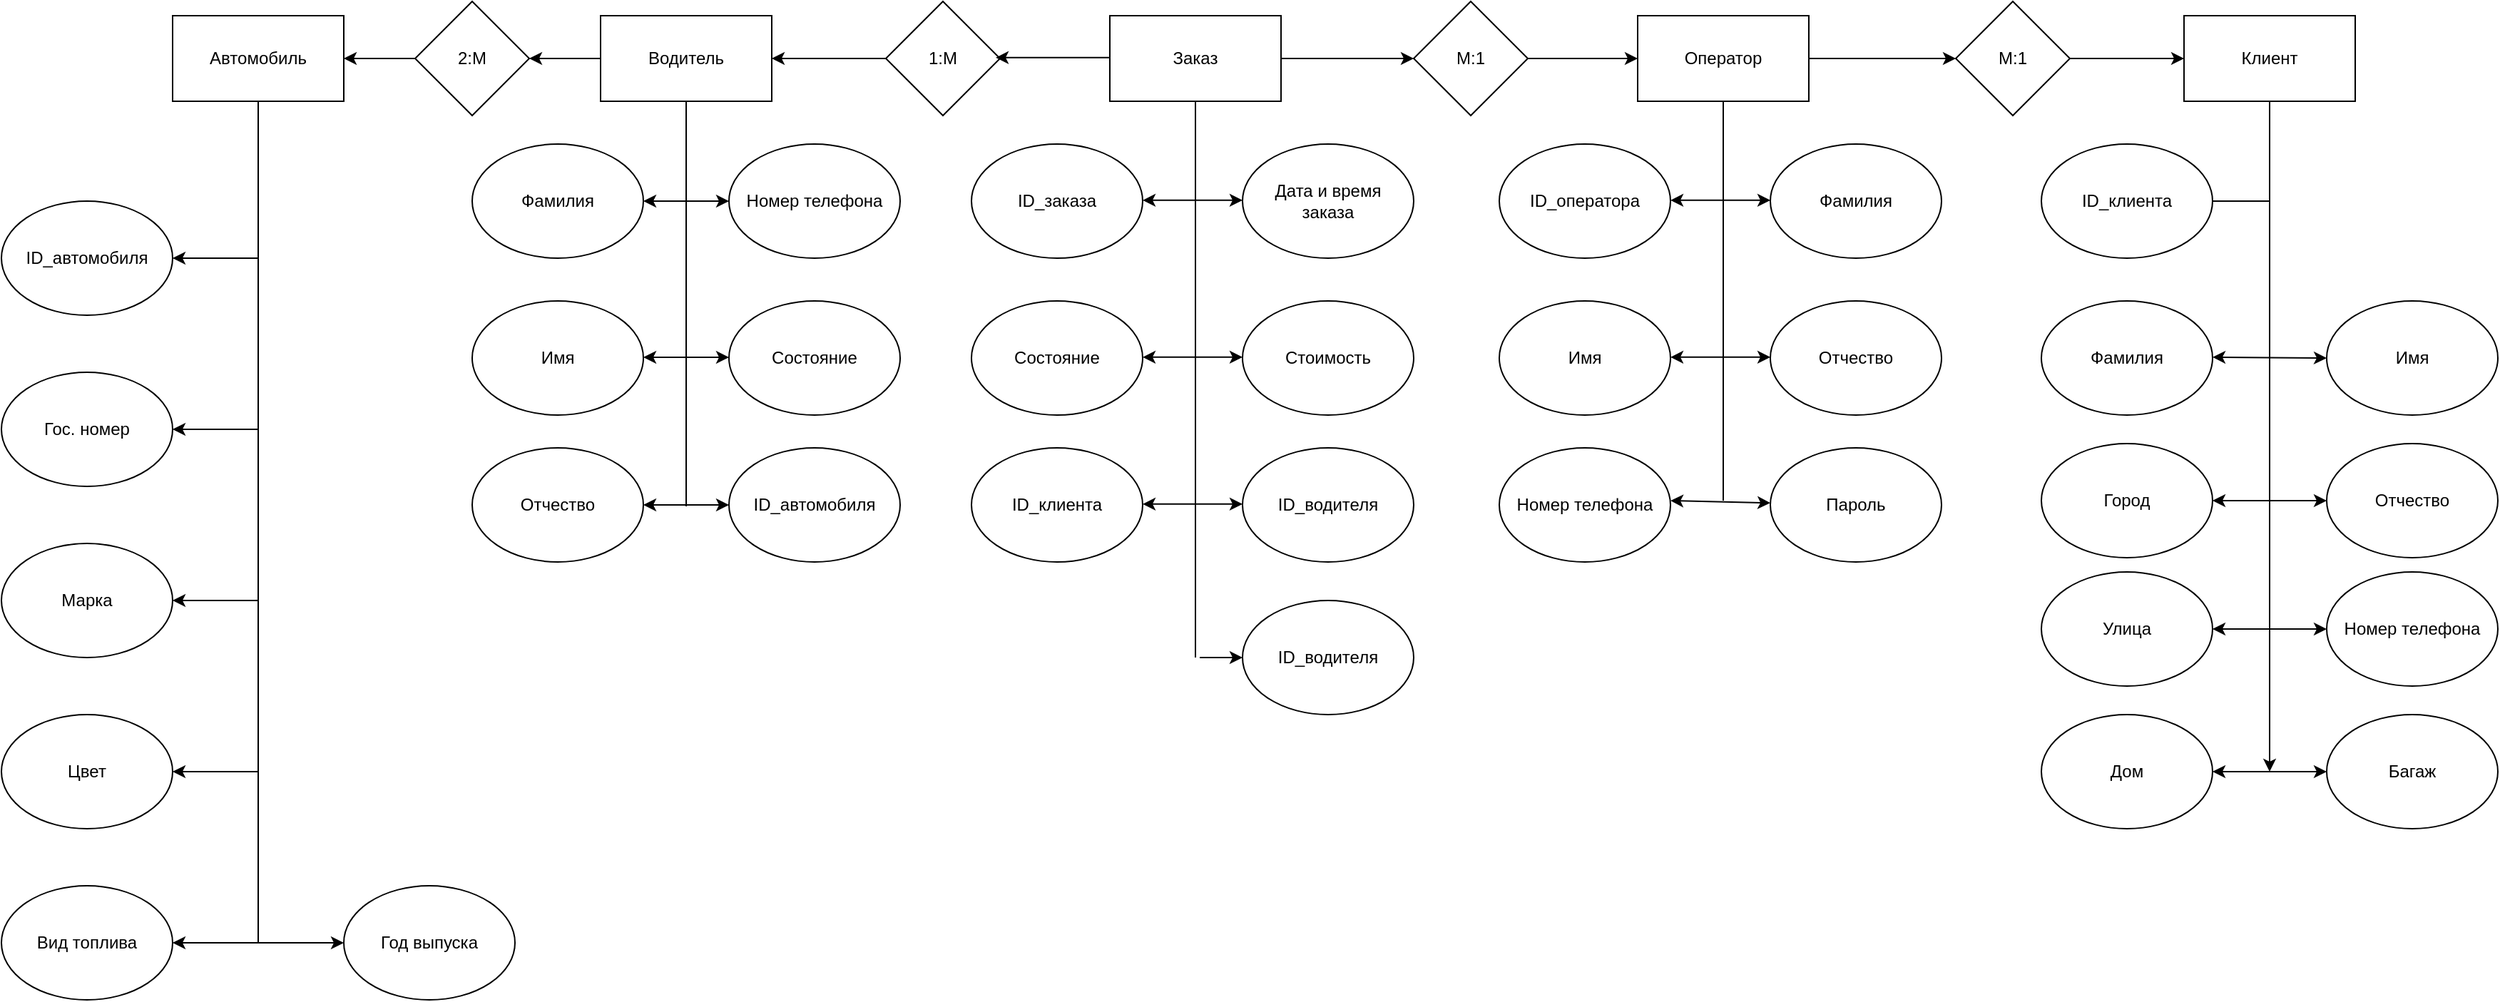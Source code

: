 <mxfile version="17.4.2" type="github">
  <diagram id="wJs7uezQoKORum_-_IQa" name="Page-1">
    <mxGraphModel dx="478" dy="826" grid="1" gridSize="10" guides="1" tooltips="1" connect="1" arrows="1" fold="1" page="1" pageScale="1" pageWidth="2336" pageHeight="1654" math="0" shadow="0">
      <root>
        <mxCell id="0" />
        <mxCell id="1" parent="0" />
        <mxCell id="5lQl1Uw1KeCLuTtpGHMp-9" style="edgeStyle=orthogonalEdgeStyle;rounded=0;orthogonalLoop=1;jettySize=auto;html=1;exitX=0.5;exitY=1;exitDx=0;exitDy=0;entryX=0;entryY=0.5;entryDx=0;entryDy=0;" parent="1" source="5lQl1Uw1KeCLuTtpGHMp-1" target="5lQl1Uw1KeCLuTtpGHMp-8" edge="1">
          <mxGeometry relative="1" as="geometry">
            <mxPoint x="230" y="720" as="targetPoint" />
            <Array as="points">
              <mxPoint x="230" y="720" />
            </Array>
          </mxGeometry>
        </mxCell>
        <mxCell id="5lQl1Uw1KeCLuTtpGHMp-1" value="Автомобиль" style="rounded=0;whiteSpace=wrap;html=1;shadow=0;" parent="1" vertex="1">
          <mxGeometry x="170" y="70" width="120" height="60" as="geometry" />
        </mxCell>
        <mxCell id="5lQl1Uw1KeCLuTtpGHMp-2" value="ID_автомобиля" style="ellipse;whiteSpace=wrap;html=1;shadow=0;" parent="1" vertex="1">
          <mxGeometry x="50" y="200" width="120" height="80" as="geometry" />
        </mxCell>
        <mxCell id="5lQl1Uw1KeCLuTtpGHMp-4" value="Гос. номер" style="ellipse;whiteSpace=wrap;html=1;shadow=0;" parent="1" vertex="1">
          <mxGeometry x="50" y="320" width="120" height="80" as="geometry" />
        </mxCell>
        <mxCell id="5lQl1Uw1KeCLuTtpGHMp-5" value="Марка" style="ellipse;whiteSpace=wrap;html=1;shadow=0;" parent="1" vertex="1">
          <mxGeometry x="50" y="440" width="120" height="80" as="geometry" />
        </mxCell>
        <mxCell id="5lQl1Uw1KeCLuTtpGHMp-6" value="Цвет" style="ellipse;whiteSpace=wrap;html=1;shadow=0;" parent="1" vertex="1">
          <mxGeometry x="50" y="560" width="120" height="80" as="geometry" />
        </mxCell>
        <mxCell id="5lQl1Uw1KeCLuTtpGHMp-7" value="Вид топлива" style="ellipse;whiteSpace=wrap;html=1;shadow=0;" parent="1" vertex="1">
          <mxGeometry x="50" y="680" width="120" height="80" as="geometry" />
        </mxCell>
        <mxCell id="5lQl1Uw1KeCLuTtpGHMp-8" value="Год выпуска" style="ellipse;whiteSpace=wrap;html=1;shadow=0;" parent="1" vertex="1">
          <mxGeometry x="290" y="680" width="120" height="80" as="geometry" />
        </mxCell>
        <mxCell id="5lQl1Uw1KeCLuTtpGHMp-10" value="" style="endArrow=classic;html=1;rounded=0;entryX=1;entryY=0.5;entryDx=0;entryDy=0;" parent="1" target="5lQl1Uw1KeCLuTtpGHMp-7" edge="1">
          <mxGeometry width="50" height="50" relative="1" as="geometry">
            <mxPoint x="230" y="720" as="sourcePoint" />
            <mxPoint x="250" y="520" as="targetPoint" />
          </mxGeometry>
        </mxCell>
        <mxCell id="5lQl1Uw1KeCLuTtpGHMp-11" value="" style="endArrow=classic;html=1;rounded=0;entryX=1;entryY=0.5;entryDx=0;entryDy=0;" parent="1" target="5lQl1Uw1KeCLuTtpGHMp-6" edge="1">
          <mxGeometry width="50" height="50" relative="1" as="geometry">
            <mxPoint x="230" y="600" as="sourcePoint" />
            <mxPoint x="250" y="430" as="targetPoint" />
          </mxGeometry>
        </mxCell>
        <mxCell id="5lQl1Uw1KeCLuTtpGHMp-12" value="" style="endArrow=classic;html=1;rounded=0;entryX=1;entryY=0.5;entryDx=0;entryDy=0;" parent="1" target="5lQl1Uw1KeCLuTtpGHMp-5" edge="1">
          <mxGeometry width="50" height="50" relative="1" as="geometry">
            <mxPoint x="230" y="480" as="sourcePoint" />
            <mxPoint x="250" y="430" as="targetPoint" />
          </mxGeometry>
        </mxCell>
        <mxCell id="5lQl1Uw1KeCLuTtpGHMp-13" value="" style="endArrow=classic;html=1;rounded=0;entryX=1;entryY=0.5;entryDx=0;entryDy=0;" parent="1" target="5lQl1Uw1KeCLuTtpGHMp-4" edge="1">
          <mxGeometry width="50" height="50" relative="1" as="geometry">
            <mxPoint x="230" y="360" as="sourcePoint" />
            <mxPoint x="250" y="310" as="targetPoint" />
          </mxGeometry>
        </mxCell>
        <mxCell id="5lQl1Uw1KeCLuTtpGHMp-14" value="" style="endArrow=classic;html=1;rounded=0;entryX=1;entryY=0.5;entryDx=0;entryDy=0;" parent="1" target="5lQl1Uw1KeCLuTtpGHMp-2" edge="1">
          <mxGeometry width="50" height="50" relative="1" as="geometry">
            <mxPoint x="230" y="240" as="sourcePoint" />
            <mxPoint x="250" y="310" as="targetPoint" />
          </mxGeometry>
        </mxCell>
        <mxCell id="5lQl1Uw1KeCLuTtpGHMp-16" value="" style="edgeStyle=orthogonalEdgeStyle;rounded=0;orthogonalLoop=1;jettySize=auto;html=1;" parent="1" source="5lQl1Uw1KeCLuTtpGHMp-15" target="5lQl1Uw1KeCLuTtpGHMp-1" edge="1">
          <mxGeometry relative="1" as="geometry" />
        </mxCell>
        <mxCell id="5lQl1Uw1KeCLuTtpGHMp-15" value="2:М" style="rhombus;whiteSpace=wrap;html=1;shadow=0;" parent="1" vertex="1">
          <mxGeometry x="340" y="60" width="80" height="80" as="geometry" />
        </mxCell>
        <mxCell id="5lQl1Uw1KeCLuTtpGHMp-18" value="" style="edgeStyle=orthogonalEdgeStyle;rounded=0;orthogonalLoop=1;jettySize=auto;html=1;" parent="1" source="5lQl1Uw1KeCLuTtpGHMp-17" target="5lQl1Uw1KeCLuTtpGHMp-15" edge="1">
          <mxGeometry relative="1" as="geometry" />
        </mxCell>
        <mxCell id="5lQl1Uw1KeCLuTtpGHMp-17" value="Водитель" style="rounded=0;whiteSpace=wrap;html=1;shadow=0;" parent="1" vertex="1">
          <mxGeometry x="470" y="70" width="120" height="60" as="geometry" />
        </mxCell>
        <mxCell id="5lQl1Uw1KeCLuTtpGHMp-19" value="Фамилия" style="ellipse;whiteSpace=wrap;html=1;shadow=0;" parent="1" vertex="1">
          <mxGeometry x="380" y="160" width="120" height="80" as="geometry" />
        </mxCell>
        <mxCell id="5lQl1Uw1KeCLuTtpGHMp-20" value="Имя" style="ellipse;whiteSpace=wrap;html=1;shadow=0;" parent="1" vertex="1">
          <mxGeometry x="380" y="270" width="120" height="80" as="geometry" />
        </mxCell>
        <mxCell id="5lQl1Uw1KeCLuTtpGHMp-21" value="Отчество" style="ellipse;whiteSpace=wrap;html=1;shadow=0;" parent="1" vertex="1">
          <mxGeometry x="380" y="373" width="120" height="80" as="geometry" />
        </mxCell>
        <mxCell id="5lQl1Uw1KeCLuTtpGHMp-22" value="Номер телефона" style="ellipse;whiteSpace=wrap;html=1;shadow=0;" parent="1" vertex="1">
          <mxGeometry x="560" y="160" width="120" height="80" as="geometry" />
        </mxCell>
        <mxCell id="5lQl1Uw1KeCLuTtpGHMp-23" value="Состояние" style="ellipse;whiteSpace=wrap;html=1;shadow=0;" parent="1" vertex="1">
          <mxGeometry x="560" y="270" width="120" height="80" as="geometry" />
        </mxCell>
        <mxCell id="5lQl1Uw1KeCLuTtpGHMp-24" value="ID_автомобиля" style="ellipse;whiteSpace=wrap;html=1;shadow=0;" parent="1" vertex="1">
          <mxGeometry x="560" y="373" width="120" height="80" as="geometry" />
        </mxCell>
        <mxCell id="5lQl1Uw1KeCLuTtpGHMp-26" value="" style="endArrow=classic;startArrow=classic;html=1;rounded=0;entryX=0;entryY=0.5;entryDx=0;entryDy=0;exitX=1;exitY=0.5;exitDx=0;exitDy=0;" parent="1" source="5lQl1Uw1KeCLuTtpGHMp-19" target="5lQl1Uw1KeCLuTtpGHMp-22" edge="1">
          <mxGeometry width="50" height="50" relative="1" as="geometry">
            <mxPoint x="505" y="225" as="sourcePoint" />
            <mxPoint x="555" y="175" as="targetPoint" />
          </mxGeometry>
        </mxCell>
        <mxCell id="5lQl1Uw1KeCLuTtpGHMp-27" value="" style="endArrow=classic;startArrow=classic;html=1;rounded=0;entryX=0;entryY=0.5;entryDx=0;entryDy=0;exitX=1;exitY=0.5;exitDx=0;exitDy=0;" parent="1" edge="1">
          <mxGeometry width="50" height="50" relative="1" as="geometry">
            <mxPoint x="500" y="309.5" as="sourcePoint" />
            <mxPoint x="560" y="309.5" as="targetPoint" />
          </mxGeometry>
        </mxCell>
        <mxCell id="5lQl1Uw1KeCLuTtpGHMp-28" value="" style="endArrow=classic;startArrow=classic;html=1;rounded=0;entryX=0;entryY=0.5;entryDx=0;entryDy=0;exitX=1;exitY=0.5;exitDx=0;exitDy=0;" parent="1" edge="1">
          <mxGeometry width="50" height="50" relative="1" as="geometry">
            <mxPoint x="500" y="413" as="sourcePoint" />
            <mxPoint x="560" y="413" as="targetPoint" />
          </mxGeometry>
        </mxCell>
        <mxCell id="5lQl1Uw1KeCLuTtpGHMp-29" value="" style="endArrow=none;html=1;rounded=0;entryX=0.5;entryY=1;entryDx=0;entryDy=0;" parent="1" target="5lQl1Uw1KeCLuTtpGHMp-17" edge="1">
          <mxGeometry width="50" height="50" relative="1" as="geometry">
            <mxPoint x="530" y="414" as="sourcePoint" />
            <mxPoint x="580" y="364" as="targetPoint" />
          </mxGeometry>
        </mxCell>
        <mxCell id="5lQl1Uw1KeCLuTtpGHMp-30" value="1:М" style="rhombus;whiteSpace=wrap;html=1;shadow=0;" parent="1" vertex="1">
          <mxGeometry x="670" y="60" width="80" height="80" as="geometry" />
        </mxCell>
        <mxCell id="5lQl1Uw1KeCLuTtpGHMp-32" value="Заказ" style="rounded=0;whiteSpace=wrap;html=1;shadow=0;" parent="1" vertex="1">
          <mxGeometry x="827" y="70" width="120" height="60" as="geometry" />
        </mxCell>
        <mxCell id="5lQl1Uw1KeCLuTtpGHMp-36" value="ID_заказа" style="ellipse;whiteSpace=wrap;html=1;shadow=0;" parent="1" vertex="1">
          <mxGeometry x="730" y="160" width="120" height="80" as="geometry" />
        </mxCell>
        <mxCell id="5lQl1Uw1KeCLuTtpGHMp-37" value="Состояние" style="ellipse;whiteSpace=wrap;html=1;shadow=0;" parent="1" vertex="1">
          <mxGeometry x="730" y="270" width="120" height="80" as="geometry" />
        </mxCell>
        <mxCell id="5lQl1Uw1KeCLuTtpGHMp-39" value="Улица" style="ellipse;whiteSpace=wrap;html=1;shadow=0;" parent="1" vertex="1">
          <mxGeometry x="1480" y="460" width="120" height="80" as="geometry" />
        </mxCell>
        <mxCell id="5lQl1Uw1KeCLuTtpGHMp-40" value="Дом" style="ellipse;whiteSpace=wrap;html=1;shadow=0;" parent="1" vertex="1">
          <mxGeometry x="1480" y="560" width="120" height="80" as="geometry" />
        </mxCell>
        <mxCell id="5lQl1Uw1KeCLuTtpGHMp-41" value="Багаж" style="ellipse;whiteSpace=wrap;html=1;shadow=0;" parent="1" vertex="1">
          <mxGeometry x="1680" y="560" width="120" height="80" as="geometry" />
        </mxCell>
        <mxCell id="5lQl1Uw1KeCLuTtpGHMp-42" value="Стоимость" style="ellipse;whiteSpace=wrap;html=1;shadow=0;" parent="1" vertex="1">
          <mxGeometry x="920" y="270" width="120" height="80" as="geometry" />
        </mxCell>
        <mxCell id="5lQl1Uw1KeCLuTtpGHMp-43" value="ID_водителя" style="ellipse;whiteSpace=wrap;html=1;shadow=0;" parent="1" vertex="1">
          <mxGeometry x="920" y="373" width="120" height="80" as="geometry" />
        </mxCell>
        <mxCell id="5lQl1Uw1KeCLuTtpGHMp-44" value="ID_водителя" style="ellipse;whiteSpace=wrap;html=1;shadow=0;" parent="1" vertex="1">
          <mxGeometry x="920" y="480" width="120" height="80" as="geometry" />
        </mxCell>
        <mxCell id="5lQl1Uw1KeCLuTtpGHMp-46" value="Дата и время &lt;br&gt;заказа" style="ellipse;whiteSpace=wrap;html=1;shadow=0;" parent="1" vertex="1">
          <mxGeometry x="920" y="160" width="120" height="80" as="geometry" />
        </mxCell>
        <mxCell id="5lQl1Uw1KeCLuTtpGHMp-48" value="" style="endArrow=none;html=1;rounded=0;entryX=0.5;entryY=1;entryDx=0;entryDy=0;" parent="1" target="5lQl1Uw1KeCLuTtpGHMp-32" edge="1">
          <mxGeometry width="50" height="50" relative="1" as="geometry">
            <mxPoint x="887" y="520" as="sourcePoint" />
            <mxPoint x="970" y="380" as="targetPoint" />
          </mxGeometry>
        </mxCell>
        <mxCell id="5lQl1Uw1KeCLuTtpGHMp-49" value="" style="endArrow=classic;startArrow=classic;html=1;rounded=0;exitX=1;exitY=0.5;exitDx=0;exitDy=0;entryX=0;entryY=0.5;entryDx=0;entryDy=0;" parent="1" source="5lQl1Uw1KeCLuTtpGHMp-40" target="5lQl1Uw1KeCLuTtpGHMp-41" edge="1">
          <mxGeometry width="50" height="50" relative="1" as="geometry">
            <mxPoint x="1620" y="520" as="sourcePoint" />
            <mxPoint x="1680" y="520" as="targetPoint" />
          </mxGeometry>
        </mxCell>
        <mxCell id="5lQl1Uw1KeCLuTtpGHMp-51" value="" style="endArrow=classic;startArrow=classic;html=1;rounded=0;exitX=1;exitY=0.5;exitDx=0;exitDy=0;entryX=0;entryY=0.5;entryDx=0;entryDy=0;" parent="1" edge="1">
          <mxGeometry width="50" height="50" relative="1" as="geometry">
            <mxPoint x="850.0" y="412.41" as="sourcePoint" />
            <mxPoint x="920.0" y="412.41" as="targetPoint" />
          </mxGeometry>
        </mxCell>
        <mxCell id="5lQl1Uw1KeCLuTtpGHMp-52" value="" style="endArrow=classic;startArrow=classic;html=1;rounded=0;exitX=1;exitY=0.5;exitDx=0;exitDy=0;entryX=0;entryY=0.5;entryDx=0;entryDy=0;" parent="1" edge="1">
          <mxGeometry width="50" height="50" relative="1" as="geometry">
            <mxPoint x="850.0" y="309.41" as="sourcePoint" />
            <mxPoint x="920.0" y="309.41" as="targetPoint" />
          </mxGeometry>
        </mxCell>
        <mxCell id="5lQl1Uw1KeCLuTtpGHMp-53" value="" style="endArrow=classic;startArrow=classic;html=1;rounded=0;exitX=1;exitY=0.5;exitDx=0;exitDy=0;entryX=0;entryY=0.5;entryDx=0;entryDy=0;" parent="1" edge="1">
          <mxGeometry width="50" height="50" relative="1" as="geometry">
            <mxPoint x="850.0" y="199.41" as="sourcePoint" />
            <mxPoint x="920.0" y="199.41" as="targetPoint" />
          </mxGeometry>
        </mxCell>
        <mxCell id="5lQl1Uw1KeCLuTtpGHMp-54" style="edgeStyle=orthogonalEdgeStyle;rounded=0;orthogonalLoop=1;jettySize=auto;html=1;exitX=1;exitY=0.5;exitDx=0;exitDy=0;entryX=0;entryY=0.5;entryDx=0;entryDy=0;" parent="1" source="5lQl1Uw1KeCLuTtpGHMp-55" target="5lQl1Uw1KeCLuTtpGHMp-56" edge="1">
          <mxGeometry relative="1" as="geometry" />
        </mxCell>
        <mxCell id="5lQl1Uw1KeCLuTtpGHMp-55" value="М:1" style="rhombus;whiteSpace=wrap;html=1;shadow=0;" parent="1" vertex="1">
          <mxGeometry x="1040" y="60" width="80" height="80" as="geometry" />
        </mxCell>
        <mxCell id="5lQl1Uw1KeCLuTtpGHMp-56" value="Оператор" style="rounded=0;whiteSpace=wrap;html=1;shadow=0;" parent="1" vertex="1">
          <mxGeometry x="1197" y="70" width="120" height="60" as="geometry" />
        </mxCell>
        <mxCell id="5lQl1Uw1KeCLuTtpGHMp-57" value="ID_оператора" style="ellipse;whiteSpace=wrap;html=1;shadow=0;" parent="1" vertex="1">
          <mxGeometry x="1100" y="160" width="120" height="80" as="geometry" />
        </mxCell>
        <mxCell id="5lQl1Uw1KeCLuTtpGHMp-58" value="Имя" style="ellipse;whiteSpace=wrap;html=1;shadow=0;" parent="1" vertex="1">
          <mxGeometry x="1100" y="270" width="120" height="80" as="geometry" />
        </mxCell>
        <mxCell id="5lQl1Uw1KeCLuTtpGHMp-59" value="Номер телефона" style="ellipse;whiteSpace=wrap;html=1;shadow=0;" parent="1" vertex="1">
          <mxGeometry x="1100" y="373" width="120" height="80" as="geometry" />
        </mxCell>
        <mxCell id="5lQl1Uw1KeCLuTtpGHMp-62" value="Отчество" style="ellipse;whiteSpace=wrap;html=1;shadow=0;" parent="1" vertex="1">
          <mxGeometry x="1290" y="270" width="120" height="80" as="geometry" />
        </mxCell>
        <mxCell id="5lQl1Uw1KeCLuTtpGHMp-63" value="Пароль" style="ellipse;whiteSpace=wrap;html=1;shadow=0;" parent="1" vertex="1">
          <mxGeometry x="1290" y="373" width="120" height="80" as="geometry" />
        </mxCell>
        <mxCell id="5lQl1Uw1KeCLuTtpGHMp-66" value="Фамилия" style="ellipse;whiteSpace=wrap;html=1;shadow=0;" parent="1" vertex="1">
          <mxGeometry x="1290" y="160" width="120" height="80" as="geometry" />
        </mxCell>
        <mxCell id="5lQl1Uw1KeCLuTtpGHMp-71" value="" style="endArrow=classic;startArrow=classic;html=1;rounded=0;exitX=1;exitY=0.5;exitDx=0;exitDy=0;entryX=0;entryY=0.5;entryDx=0;entryDy=0;" parent="1" edge="1">
          <mxGeometry width="50" height="50" relative="1" as="geometry">
            <mxPoint x="1220" y="309.41" as="sourcePoint" />
            <mxPoint x="1290.0" y="309.41" as="targetPoint" />
          </mxGeometry>
        </mxCell>
        <mxCell id="5lQl1Uw1KeCLuTtpGHMp-72" value="" style="endArrow=classic;startArrow=classic;html=1;rounded=0;exitX=1;exitY=0.5;exitDx=0;exitDy=0;entryX=0;entryY=0.5;entryDx=0;entryDy=0;" parent="1" edge="1">
          <mxGeometry width="50" height="50" relative="1" as="geometry">
            <mxPoint x="1220" y="199.41" as="sourcePoint" />
            <mxPoint x="1290.0" y="199.41" as="targetPoint" />
          </mxGeometry>
        </mxCell>
        <mxCell id="5lQl1Uw1KeCLuTtpGHMp-73" value="" style="endArrow=classic;html=1;rounded=0;exitX=1;exitY=0.5;exitDx=0;exitDy=0;entryX=0;entryY=0.5;entryDx=0;entryDy=0;" parent="1" source="5lQl1Uw1KeCLuTtpGHMp-32" target="5lQl1Uw1KeCLuTtpGHMp-55" edge="1">
          <mxGeometry width="50" height="50" relative="1" as="geometry">
            <mxPoint x="1130" y="300" as="sourcePoint" />
            <mxPoint x="1180" y="250" as="targetPoint" />
          </mxGeometry>
        </mxCell>
        <mxCell id="5lQl1Uw1KeCLuTtpGHMp-75" value="" style="endArrow=none;html=1;rounded=0;entryX=0.5;entryY=1;entryDx=0;entryDy=0;" parent="1" target="5lQl1Uw1KeCLuTtpGHMp-56" edge="1">
          <mxGeometry width="50" height="50" relative="1" as="geometry">
            <mxPoint x="1257" y="410" as="sourcePoint" />
            <mxPoint x="1350" y="360" as="targetPoint" />
          </mxGeometry>
        </mxCell>
        <mxCell id="5lQl1Uw1KeCLuTtpGHMp-76" value="" style="endArrow=classic;startArrow=classic;html=1;rounded=0;" parent="1" target="5lQl1Uw1KeCLuTtpGHMp-63" edge="1">
          <mxGeometry width="50" height="50" relative="1" as="geometry">
            <mxPoint x="1220" y="410" as="sourcePoint" />
            <mxPoint x="1270" y="360" as="targetPoint" />
          </mxGeometry>
        </mxCell>
        <mxCell id="5lQl1Uw1KeCLuTtpGHMp-77" value="" style="endArrow=classic;html=1;rounded=0;exitX=0;exitY=0.5;exitDx=0;exitDy=0;entryX=1;entryY=0.5;entryDx=0;entryDy=0;" parent="1" source="5lQl1Uw1KeCLuTtpGHMp-30" target="5lQl1Uw1KeCLuTtpGHMp-17" edge="1">
          <mxGeometry width="50" height="50" relative="1" as="geometry">
            <mxPoint x="780" y="270" as="sourcePoint" />
            <mxPoint x="830" y="220" as="targetPoint" />
          </mxGeometry>
        </mxCell>
        <mxCell id="5lQl1Uw1KeCLuTtpGHMp-78" value="" style="endArrow=classic;html=1;rounded=0;exitX=0;exitY=0.5;exitDx=0;exitDy=0;entryX=1;entryY=0.5;entryDx=0;entryDy=0;" parent="1" edge="1">
          <mxGeometry width="50" height="50" relative="1" as="geometry">
            <mxPoint x="827" y="99.41" as="sourcePoint" />
            <mxPoint x="747" y="99.41" as="targetPoint" />
          </mxGeometry>
        </mxCell>
        <mxCell id="meRYUjHHzLRyodwDLkzw-1" style="edgeStyle=orthogonalEdgeStyle;rounded=0;orthogonalLoop=1;jettySize=auto;html=1;exitX=1;exitY=0.5;exitDx=0;exitDy=0;entryX=0;entryY=0.5;entryDx=0;entryDy=0;" edge="1" parent="1" source="meRYUjHHzLRyodwDLkzw-2" target="meRYUjHHzLRyodwDLkzw-3">
          <mxGeometry relative="1" as="geometry" />
        </mxCell>
        <mxCell id="meRYUjHHzLRyodwDLkzw-2" value="М:1" style="rhombus;whiteSpace=wrap;html=1;shadow=0;" vertex="1" parent="1">
          <mxGeometry x="1420" y="60" width="80" height="80" as="geometry" />
        </mxCell>
        <mxCell id="meRYUjHHzLRyodwDLkzw-3" value="Клиент" style="rounded=0;whiteSpace=wrap;html=1;shadow=0;" vertex="1" parent="1">
          <mxGeometry x="1580" y="70" width="120" height="60" as="geometry" />
        </mxCell>
        <mxCell id="meRYUjHHzLRyodwDLkzw-4" value="ID_клиента" style="ellipse;whiteSpace=wrap;html=1;shadow=0;" vertex="1" parent="1">
          <mxGeometry x="1480" y="160" width="120" height="80" as="geometry" />
        </mxCell>
        <mxCell id="meRYUjHHzLRyodwDLkzw-5" value="Имя" style="ellipse;whiteSpace=wrap;html=1;shadow=0;" vertex="1" parent="1">
          <mxGeometry x="1680" y="270" width="120" height="80" as="geometry" />
        </mxCell>
        <mxCell id="meRYUjHHzLRyodwDLkzw-6" value="Номер телефона" style="ellipse;whiteSpace=wrap;html=1;shadow=0;" vertex="1" parent="1">
          <mxGeometry x="1680" y="460" width="120" height="80" as="geometry" />
        </mxCell>
        <mxCell id="meRYUjHHzLRyodwDLkzw-7" value="Отчество" style="ellipse;whiteSpace=wrap;html=1;shadow=0;" vertex="1" parent="1">
          <mxGeometry x="1680" y="370" width="120" height="80" as="geometry" />
        </mxCell>
        <mxCell id="meRYUjHHzLRyodwDLkzw-9" value="Фамилия" style="ellipse;whiteSpace=wrap;html=1;shadow=0;" vertex="1" parent="1">
          <mxGeometry x="1480" y="270" width="120" height="80" as="geometry" />
        </mxCell>
        <mxCell id="meRYUjHHzLRyodwDLkzw-10" value="" style="endArrow=classic;startArrow=classic;html=1;rounded=0;exitX=1;exitY=0.5;exitDx=0;exitDy=0;entryX=0;entryY=0.5;entryDx=0;entryDy=0;" edge="1" parent="1" target="meRYUjHHzLRyodwDLkzw-5">
          <mxGeometry width="50" height="50" relative="1" as="geometry">
            <mxPoint x="1600" y="309.41" as="sourcePoint" />
            <mxPoint x="1670.0" y="309.41" as="targetPoint" />
          </mxGeometry>
        </mxCell>
        <mxCell id="meRYUjHHzLRyodwDLkzw-12" value="" style="endArrow=none;html=1;rounded=0;entryX=0.5;entryY=1;entryDx=0;entryDy=0;" edge="1" parent="1" target="meRYUjHHzLRyodwDLkzw-3">
          <mxGeometry width="50" height="50" relative="1" as="geometry">
            <mxPoint x="1640" y="410" as="sourcePoint" />
            <mxPoint x="1730" y="360" as="targetPoint" />
          </mxGeometry>
        </mxCell>
        <mxCell id="meRYUjHHzLRyodwDLkzw-13" value="" style="endArrow=classic;startArrow=classic;html=1;rounded=0;entryX=0;entryY=0.5;entryDx=0;entryDy=0;" edge="1" parent="1" target="meRYUjHHzLRyodwDLkzw-7">
          <mxGeometry width="50" height="50" relative="1" as="geometry">
            <mxPoint x="1600" y="410" as="sourcePoint" />
            <mxPoint x="1670" y="410" as="targetPoint" />
          </mxGeometry>
        </mxCell>
        <mxCell id="meRYUjHHzLRyodwDLkzw-14" style="edgeStyle=orthogonalEdgeStyle;rounded=0;orthogonalLoop=1;jettySize=auto;html=1;exitX=1;exitY=0.5;exitDx=0;exitDy=0;entryX=0;entryY=0.5;entryDx=0;entryDy=0;" edge="1" parent="1" source="5lQl1Uw1KeCLuTtpGHMp-56" target="meRYUjHHzLRyodwDLkzw-2">
          <mxGeometry relative="1" as="geometry">
            <mxPoint x="1130" y="110" as="sourcePoint" />
            <mxPoint x="1207" y="110" as="targetPoint" />
          </mxGeometry>
        </mxCell>
        <mxCell id="meRYUjHHzLRyodwDLkzw-15" value="" style="endArrow=none;html=1;rounded=0;" edge="1" parent="1">
          <mxGeometry width="50" height="50" relative="1" as="geometry">
            <mxPoint x="1640" y="520" as="sourcePoint" />
            <mxPoint x="1640" y="410" as="targetPoint" />
          </mxGeometry>
        </mxCell>
        <mxCell id="meRYUjHHzLRyodwDLkzw-16" value="" style="endArrow=classic;html=1;rounded=0;" edge="1" parent="1">
          <mxGeometry width="50" height="50" relative="1" as="geometry">
            <mxPoint x="1640" y="520" as="sourcePoint" />
            <mxPoint x="1640" y="600" as="targetPoint" />
          </mxGeometry>
        </mxCell>
        <mxCell id="meRYUjHHzLRyodwDLkzw-17" value="ID_клиента" style="ellipse;whiteSpace=wrap;html=1;shadow=0;" vertex="1" parent="1">
          <mxGeometry x="730" y="373" width="120" height="80" as="geometry" />
        </mxCell>
        <mxCell id="meRYUjHHzLRyodwDLkzw-18" value="" style="endArrow=classic;html=1;rounded=0;entryX=0;entryY=0.5;entryDx=0;entryDy=0;" edge="1" parent="1" target="5lQl1Uw1KeCLuTtpGHMp-44">
          <mxGeometry width="50" height="50" relative="1" as="geometry">
            <mxPoint x="890" y="520" as="sourcePoint" />
            <mxPoint x="1250" y="320" as="targetPoint" />
          </mxGeometry>
        </mxCell>
        <mxCell id="meRYUjHHzLRyodwDLkzw-19" value="" style="endArrow=none;html=1;rounded=0;exitX=1;exitY=0.5;exitDx=0;exitDy=0;" edge="1" parent="1" source="meRYUjHHzLRyodwDLkzw-4">
          <mxGeometry width="50" height="50" relative="1" as="geometry">
            <mxPoint x="1630" y="470" as="sourcePoint" />
            <mxPoint x="1640" y="200" as="targetPoint" />
          </mxGeometry>
        </mxCell>
        <mxCell id="meRYUjHHzLRyodwDLkzw-20" value="Город" style="ellipse;whiteSpace=wrap;html=1;shadow=0;" vertex="1" parent="1">
          <mxGeometry x="1480" y="370" width="120" height="80" as="geometry" />
        </mxCell>
        <mxCell id="meRYUjHHzLRyodwDLkzw-21" value="" style="endArrow=classic;startArrow=classic;html=1;rounded=0;exitX=1;exitY=0.5;exitDx=0;exitDy=0;entryX=0;entryY=0.5;entryDx=0;entryDy=0;" edge="1" parent="1" source="5lQl1Uw1KeCLuTtpGHMp-39" target="meRYUjHHzLRyodwDLkzw-6">
          <mxGeometry width="50" height="50" relative="1" as="geometry">
            <mxPoint x="1240" y="480" as="sourcePoint" />
            <mxPoint x="1290" y="430" as="targetPoint" />
          </mxGeometry>
        </mxCell>
      </root>
    </mxGraphModel>
  </diagram>
</mxfile>
